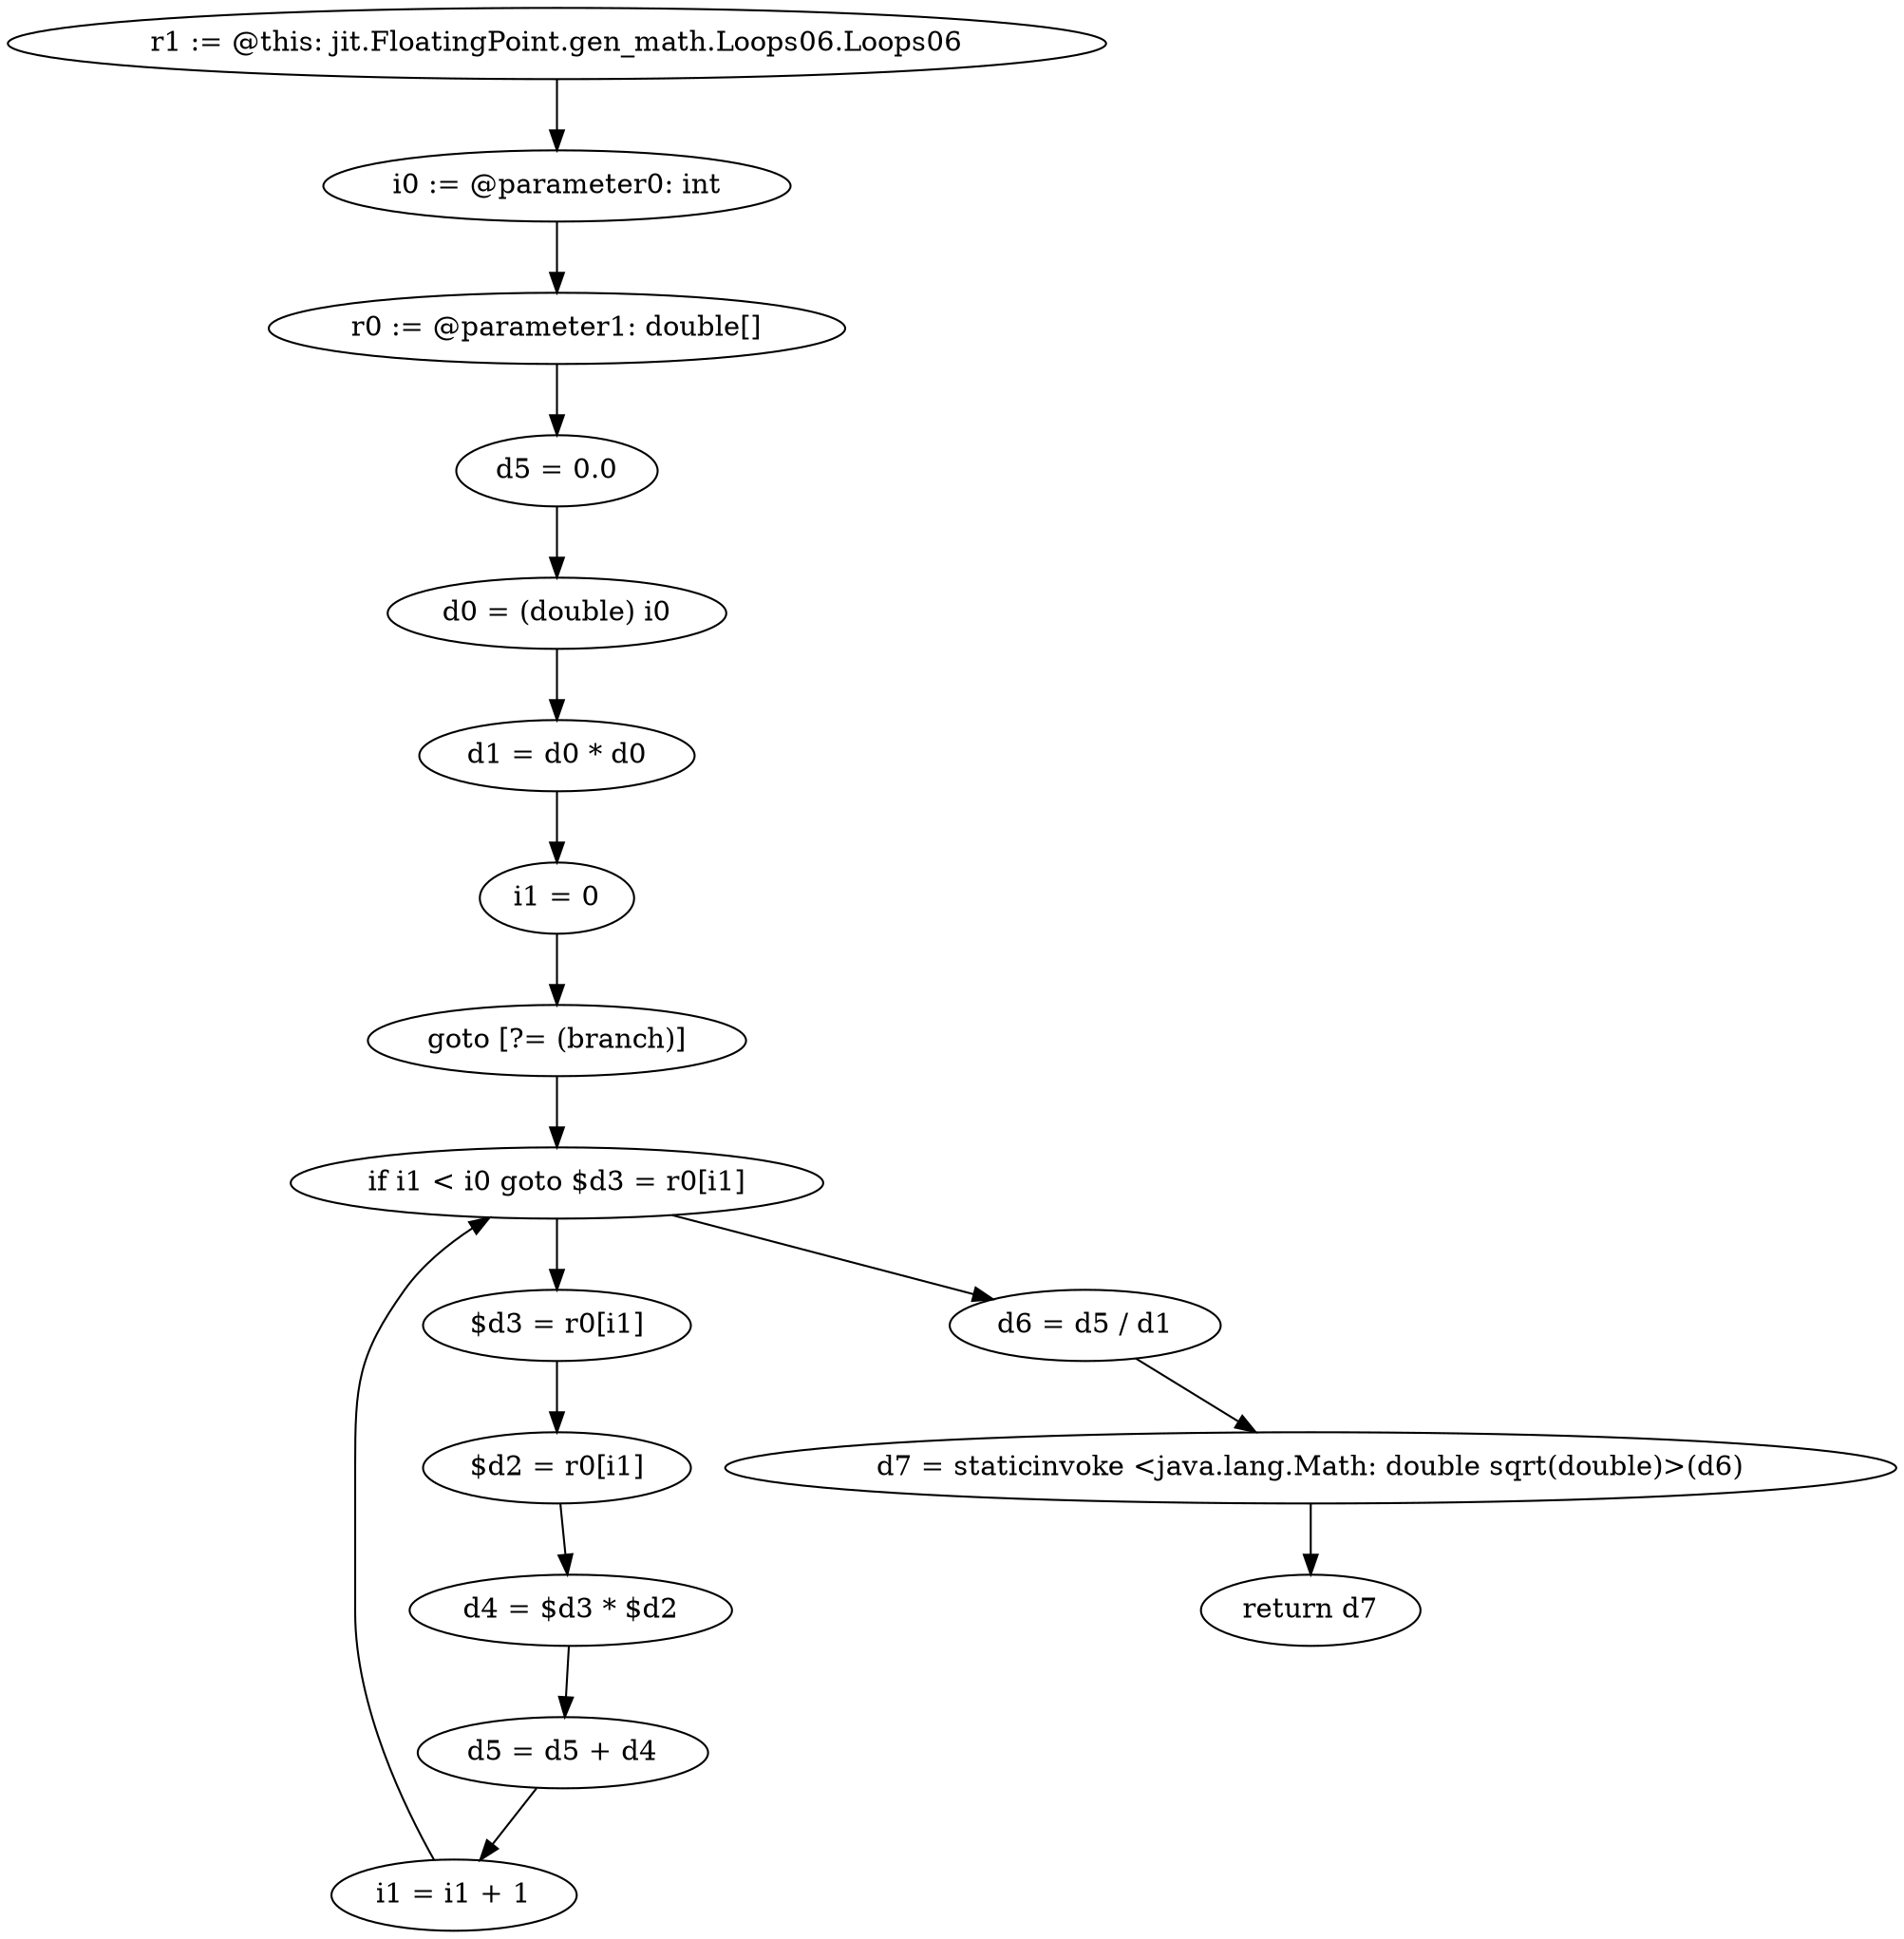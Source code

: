 digraph "unitGraph" {
    "r1 := @this: jit.FloatingPoint.gen_math.Loops06.Loops06"
    "i0 := @parameter0: int"
    "r0 := @parameter1: double[]"
    "d5 = 0.0"
    "d0 = (double) i0"
    "d1 = d0 * d0"
    "i1 = 0"
    "goto [?= (branch)]"
    "$d3 = r0[i1]"
    "$d2 = r0[i1]"
    "d4 = $d3 * $d2"
    "d5 = d5 + d4"
    "i1 = i1 + 1"
    "if i1 < i0 goto $d3 = r0[i1]"
    "d6 = d5 / d1"
    "d7 = staticinvoke <java.lang.Math: double sqrt(double)>(d6)"
    "return d7"
    "r1 := @this: jit.FloatingPoint.gen_math.Loops06.Loops06"->"i0 := @parameter0: int";
    "i0 := @parameter0: int"->"r0 := @parameter1: double[]";
    "r0 := @parameter1: double[]"->"d5 = 0.0";
    "d5 = 0.0"->"d0 = (double) i0";
    "d0 = (double) i0"->"d1 = d0 * d0";
    "d1 = d0 * d0"->"i1 = 0";
    "i1 = 0"->"goto [?= (branch)]";
    "goto [?= (branch)]"->"if i1 < i0 goto $d3 = r0[i1]";
    "$d3 = r0[i1]"->"$d2 = r0[i1]";
    "$d2 = r0[i1]"->"d4 = $d3 * $d2";
    "d4 = $d3 * $d2"->"d5 = d5 + d4";
    "d5 = d5 + d4"->"i1 = i1 + 1";
    "i1 = i1 + 1"->"if i1 < i0 goto $d3 = r0[i1]";
    "if i1 < i0 goto $d3 = r0[i1]"->"d6 = d5 / d1";
    "if i1 < i0 goto $d3 = r0[i1]"->"$d3 = r0[i1]";
    "d6 = d5 / d1"->"d7 = staticinvoke <java.lang.Math: double sqrt(double)>(d6)";
    "d7 = staticinvoke <java.lang.Math: double sqrt(double)>(d6)"->"return d7";
}
